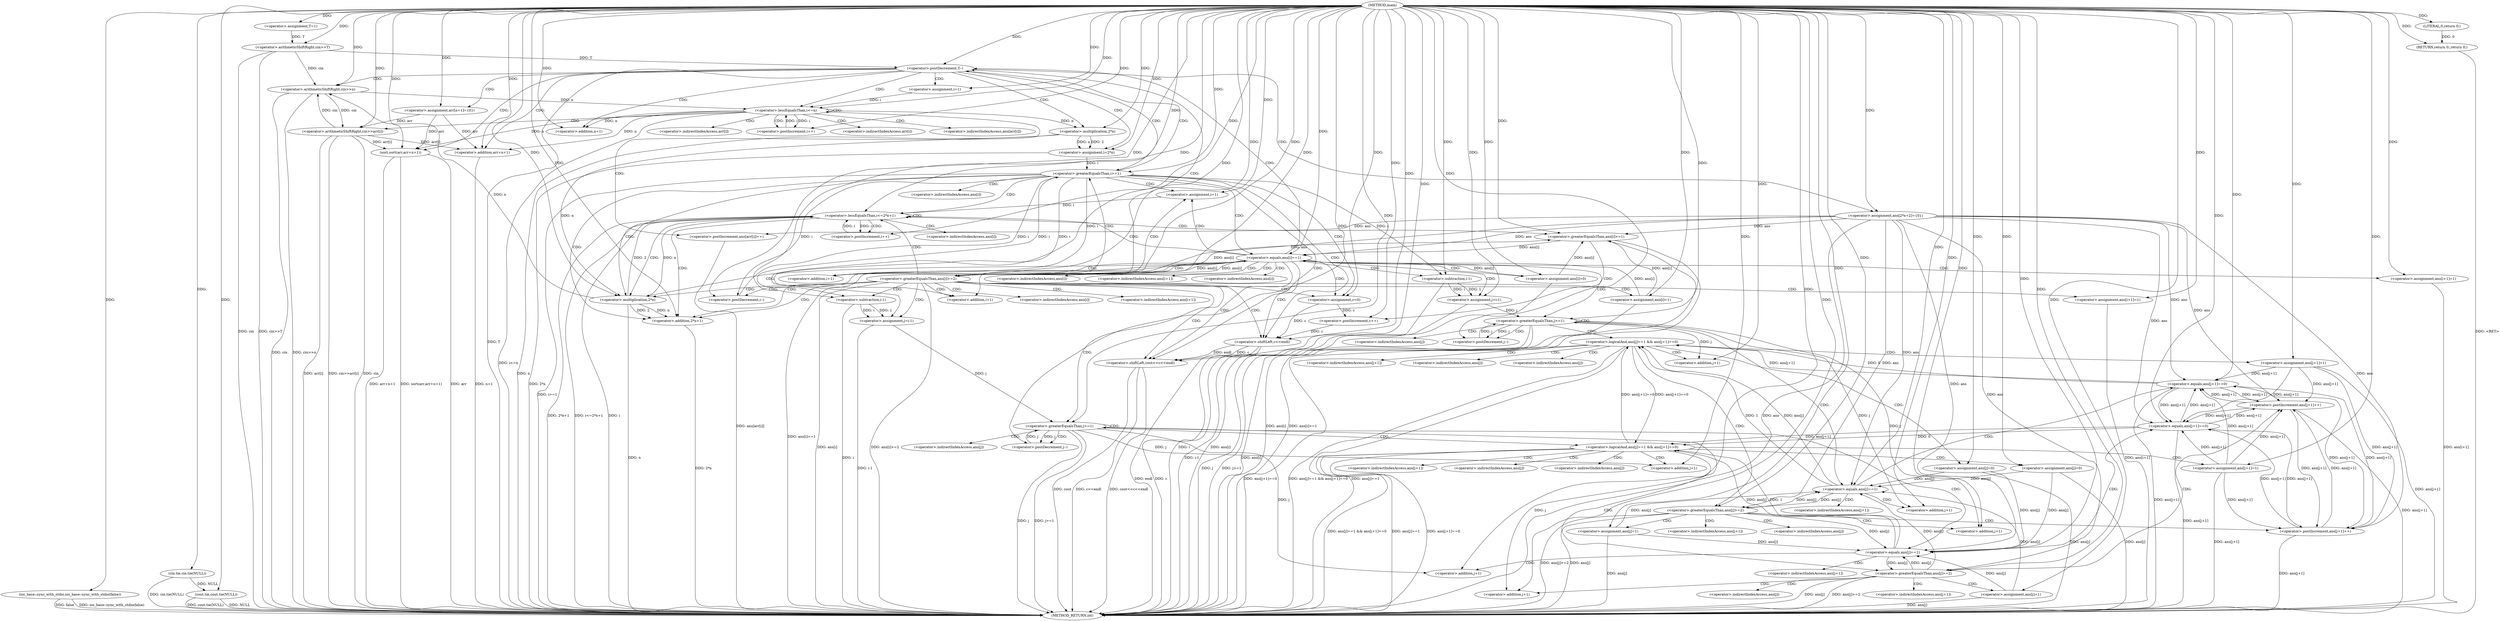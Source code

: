 digraph "main" {  
"1000104" [label = "(METHOD,main)" ]
"1000371" [label = "(METHOD_RETURN,int)" ]
"1000106" [label = "(ios_base::sync_with_stdio,ios_base::sync_with_stdio(false))" ]
"1000108" [label = "(cin.tie,cin.tie(NULL))" ]
"1000110" [label = "(cout.tie,cout.tie(NULL))" ]
"1000117" [label = "(<operator>.assignment,T=1)" ]
"1000120" [label = "(<operator>.arithmeticShiftRight,cin>>T)" ]
"1000369" [label = "(RETURN,return 0;,return 0;)" ]
"1000124" [label = "(<operator>.postDecrement,T--)" ]
"1000370" [label = "(LITERAL,0,return 0;)" ]
"1000127" [label = "(<operator>.arithmeticShiftRight,cin>>n)" ]
"1000131" [label = "(<operator>.assignment,ans[2*n+2]={0})" ]
"1000134" [label = "(<operator>.assignment,arr[n+1]={0})" ]
"1000158" [label = "(sort,sort(arr,arr+n+1))" ]
"1000338" [label = "(<operator>.assignment,c=0)" ]
"1000364" [label = "(<operator>.shiftLeft,cout<<c<<endl)" ]
"1000138" [label = "(<operator>.assignment,i=1)" ]
"1000141" [label = "(<operator>.lessEqualsThan,i<=n)" ]
"1000144" [label = "(<operator>.postIncrement,i++)" ]
"1000167" [label = "(<operator>.assignment,i=2*n)" ]
"1000172" [label = "(<operator>.greaterEqualsThan,i>=1)" ]
"1000175" [label = "(<operator>.postDecrement,i--)" ]
"1000343" [label = "(<operator>.assignment,i=1)" ]
"1000346" [label = "(<operator>.lessEqualsThan,i<=2*n+1)" ]
"1000353" [label = "(<operator>.postIncrement,i++)" ]
"1000147" [label = "(<operator>.arithmeticShiftRight,cin>>arr[i])" ]
"1000152" [label = "(<operator>.postIncrement,ans[arr[i]]++)" ]
"1000160" [label = "(<operator>.addition,arr+n+1)" ]
"1000366" [label = "(<operator>.shiftLeft,c<<endl)" ]
"1000162" [label = "(<operator>.addition,n+1)" ]
"1000169" [label = "(<operator>.multiplication,2*n)" ]
"1000179" [label = "(<operator>.equals,ans[i]==1)" ]
"1000348" [label = "(<operator>.addition,2*n+1)" ]
"1000357" [label = "(<operator>.greaterEqualsThan,ans[i]>=1)" ]
"1000362" [label = "(<operator>.postIncrement,c++)" ]
"1000185" [label = "(<operator>.assignment,ans[i]=0)" ]
"1000190" [label = "(<operator>.assignment,ans[i+1]=1)" ]
"1000349" [label = "(<operator>.multiplication,2*n)" ]
"1000199" [label = "(<operator>.assignment,j=i-1)" ]
"1000204" [label = "(<operator>.greaterEqualsThan,j>=1)" ]
"1000207" [label = "(<operator>.postDecrement,j--)" ]
"1000259" [label = "(<operator>.greaterEqualsThan,ans[i]>=2)" ]
"1000265" [label = "(<operator>.assignment,ans[i]=1)" ]
"1000270" [label = "(<operator>.assignment,ans[i+1]=1)" ]
"1000193" [label = "(<operator>.addition,i+1)" ]
"1000201" [label = "(<operator>.subtraction,i-1)" ]
"1000211" [label = "(<operator>.logicalAnd,ans[j]==1 && ans[j+1]==0)" ]
"1000279" [label = "(<operator>.assignment,j=i-1)" ]
"1000284" [label = "(<operator>.greaterEqualsThan,j>=1)" ]
"1000287" [label = "(<operator>.postDecrement,j--)" ]
"1000225" [label = "(<operator>.assignment,ans[j+1]=1)" ]
"1000232" [label = "(<operator>.assignment,ans[j]=0)" ]
"1000212" [label = "(<operator>.equals,ans[j]==1)" ]
"1000217" [label = "(<operator>.equals,ans[j+1]==0)" ]
"1000239" [label = "(<operator>.greaterEqualsThan,ans[j]>=2)" ]
"1000273" [label = "(<operator>.addition,i+1)" ]
"1000281" [label = "(<operator>.subtraction,i-1)" ]
"1000291" [label = "(<operator>.logicalAnd,ans[j]==1 && ans[j+1]==0)" ]
"1000245" [label = "(<operator>.postIncrement,ans[j+1]++)" ]
"1000251" [label = "(<operator>.assignment,ans[j]=1)" ]
"1000305" [label = "(<operator>.assignment,ans[j+1]=1)" ]
"1000312" [label = "(<operator>.assignment,ans[j]=0)" ]
"1000220" [label = "(<operator>.addition,j+1)" ]
"1000228" [label = "(<operator>.addition,j+1)" ]
"1000292" [label = "(<operator>.equals,ans[j]==1)" ]
"1000297" [label = "(<operator>.equals,ans[j+1]==0)" ]
"1000319" [label = "(<operator>.greaterEqualsThan,ans[j]>=2)" ]
"1000325" [label = "(<operator>.postIncrement,ans[j+1]++)" ]
"1000331" [label = "(<operator>.assignment,ans[j]=1)" ]
"1000248" [label = "(<operator>.addition,j+1)" ]
"1000300" [label = "(<operator>.addition,j+1)" ]
"1000308" [label = "(<operator>.addition,j+1)" ]
"1000328" [label = "(<operator>.addition,j+1)" ]
"1000149" [label = "(<operator>.indirectIndexAccess,arr[i])" ]
"1000153" [label = "(<operator>.indirectIndexAccess,ans[arr[i]])" ]
"1000155" [label = "(<operator>.indirectIndexAccess,arr[i])" ]
"1000180" [label = "(<operator>.indirectIndexAccess,ans[i])" ]
"1000358" [label = "(<operator>.indirectIndexAccess,ans[i])" ]
"1000186" [label = "(<operator>.indirectIndexAccess,ans[i])" ]
"1000191" [label = "(<operator>.indirectIndexAccess,ans[i+1])" ]
"1000260" [label = "(<operator>.indirectIndexAccess,ans[i])" ]
"1000266" [label = "(<operator>.indirectIndexAccess,ans[i])" ]
"1000271" [label = "(<operator>.indirectIndexAccess,ans[i+1])" ]
"1000213" [label = "(<operator>.indirectIndexAccess,ans[j])" ]
"1000218" [label = "(<operator>.indirectIndexAccess,ans[j+1])" ]
"1000226" [label = "(<operator>.indirectIndexAccess,ans[j+1])" ]
"1000233" [label = "(<operator>.indirectIndexAccess,ans[j])" ]
"1000240" [label = "(<operator>.indirectIndexAccess,ans[j])" ]
"1000246" [label = "(<operator>.indirectIndexAccess,ans[j+1])" ]
"1000252" [label = "(<operator>.indirectIndexAccess,ans[j])" ]
"1000293" [label = "(<operator>.indirectIndexAccess,ans[j])" ]
"1000298" [label = "(<operator>.indirectIndexAccess,ans[j+1])" ]
"1000306" [label = "(<operator>.indirectIndexAccess,ans[j+1])" ]
"1000313" [label = "(<operator>.indirectIndexAccess,ans[j])" ]
"1000320" [label = "(<operator>.indirectIndexAccess,ans[j])" ]
"1000326" [label = "(<operator>.indirectIndexAccess,ans[j+1])" ]
"1000332" [label = "(<operator>.indirectIndexAccess,ans[j])" ]
  "1000106" -> "1000371"  [ label = "DDG: ios_base::sync_with_stdio(false)"] 
  "1000108" -> "1000371"  [ label = "DDG: cin.tie(NULL)"] 
  "1000110" -> "1000371"  [ label = "DDG: NULL"] 
  "1000110" -> "1000371"  [ label = "DDG: cout.tie(NULL)"] 
  "1000120" -> "1000371"  [ label = "DDG: cin"] 
  "1000120" -> "1000371"  [ label = "DDG: cin>>T"] 
  "1000124" -> "1000371"  [ label = "DDG: T"] 
  "1000127" -> "1000371"  [ label = "DDG: cin"] 
  "1000127" -> "1000371"  [ label = "DDG: cin>>n"] 
  "1000131" -> "1000371"  [ label = "DDG: ans"] 
  "1000141" -> "1000371"  [ label = "DDG: i<=n"] 
  "1000158" -> "1000371"  [ label = "DDG: arr"] 
  "1000160" -> "1000371"  [ label = "DDG: n+1"] 
  "1000158" -> "1000371"  [ label = "DDG: arr+n+1"] 
  "1000158" -> "1000371"  [ label = "DDG: sort(arr,arr+n+1)"] 
  "1000169" -> "1000371"  [ label = "DDG: n"] 
  "1000167" -> "1000371"  [ label = "DDG: 2*n"] 
  "1000172" -> "1000371"  [ label = "DDG: i>=1"] 
  "1000179" -> "1000371"  [ label = "DDG: ans[i]==1"] 
  "1000259" -> "1000371"  [ label = "DDG: ans[i]"] 
  "1000259" -> "1000371"  [ label = "DDG: ans[i]>=2"] 
  "1000265" -> "1000371"  [ label = "DDG: ans[i]"] 
  "1000270" -> "1000371"  [ label = "DDG: ans[i+1]"] 
  "1000281" -> "1000371"  [ label = "DDG: i"] 
  "1000279" -> "1000371"  [ label = "DDG: i-1"] 
  "1000284" -> "1000371"  [ label = "DDG: j"] 
  "1000284" -> "1000371"  [ label = "DDG: j>=1"] 
  "1000291" -> "1000371"  [ label = "DDG: ans[j]==1"] 
  "1000297" -> "1000371"  [ label = "DDG: ans[j+1]"] 
  "1000291" -> "1000371"  [ label = "DDG: ans[j+1]==0"] 
  "1000291" -> "1000371"  [ label = "DDG: ans[j]==1 && ans[j+1]==0"] 
  "1000319" -> "1000371"  [ label = "DDG: ans[j]"] 
  "1000319" -> "1000371"  [ label = "DDG: ans[j]>=2"] 
  "1000325" -> "1000371"  [ label = "DDG: ans[j+1]"] 
  "1000331" -> "1000371"  [ label = "DDG: ans[j]"] 
  "1000305" -> "1000371"  [ label = "DDG: ans[j+1]"] 
  "1000312" -> "1000371"  [ label = "DDG: ans[j]"] 
  "1000185" -> "1000371"  [ label = "DDG: ans[i]"] 
  "1000190" -> "1000371"  [ label = "DDG: ans[i+1]"] 
  "1000201" -> "1000371"  [ label = "DDG: i"] 
  "1000199" -> "1000371"  [ label = "DDG: i-1"] 
  "1000204" -> "1000371"  [ label = "DDG: j"] 
  "1000204" -> "1000371"  [ label = "DDG: j>=1"] 
  "1000346" -> "1000371"  [ label = "DDG: i"] 
  "1000349" -> "1000371"  [ label = "DDG: n"] 
  "1000348" -> "1000371"  [ label = "DDG: 2*n"] 
  "1000346" -> "1000371"  [ label = "DDG: 2*n+1"] 
  "1000346" -> "1000371"  [ label = "DDG: i<=2*n+1"] 
  "1000366" -> "1000371"  [ label = "DDG: c"] 
  "1000364" -> "1000371"  [ label = "DDG: c<<endl"] 
  "1000364" -> "1000371"  [ label = "DDG: cout<<c<<endl"] 
  "1000357" -> "1000371"  [ label = "DDG: ans[i]"] 
  "1000357" -> "1000371"  [ label = "DDG: ans[i]>=1"] 
  "1000211" -> "1000371"  [ label = "DDG: ans[j]==1"] 
  "1000217" -> "1000371"  [ label = "DDG: ans[j+1]"] 
  "1000211" -> "1000371"  [ label = "DDG: ans[j+1]==0"] 
  "1000211" -> "1000371"  [ label = "DDG: ans[j]==1 && ans[j+1]==0"] 
  "1000239" -> "1000371"  [ label = "DDG: ans[j]"] 
  "1000239" -> "1000371"  [ label = "DDG: ans[j]>=2"] 
  "1000245" -> "1000371"  [ label = "DDG: ans[j+1]"] 
  "1000251" -> "1000371"  [ label = "DDG: ans[j]"] 
  "1000225" -> "1000371"  [ label = "DDG: ans[j+1]"] 
  "1000232" -> "1000371"  [ label = "DDG: ans[j]"] 
  "1000147" -> "1000371"  [ label = "DDG: cin"] 
  "1000147" -> "1000371"  [ label = "DDG: arr[i]"] 
  "1000147" -> "1000371"  [ label = "DDG: cin>>arr[i]"] 
  "1000152" -> "1000371"  [ label = "DDG: ans[arr[i]]"] 
  "1000369" -> "1000371"  [ label = "DDG: <RET>"] 
  "1000366" -> "1000371"  [ label = "DDG: endl"] 
  "1000106" -> "1000371"  [ label = "DDG: false"] 
  "1000364" -> "1000371"  [ label = "DDG: cout"] 
  "1000104" -> "1000117"  [ label = "DDG: "] 
  "1000370" -> "1000369"  [ label = "DDG: 0"] 
  "1000104" -> "1000369"  [ label = "DDG: "] 
  "1000104" -> "1000106"  [ label = "DDG: "] 
  "1000104" -> "1000108"  [ label = "DDG: "] 
  "1000108" -> "1000110"  [ label = "DDG: NULL"] 
  "1000104" -> "1000110"  [ label = "DDG: "] 
  "1000104" -> "1000120"  [ label = "DDG: "] 
  "1000117" -> "1000120"  [ label = "DDG: T"] 
  "1000104" -> "1000370"  [ label = "DDG: "] 
  "1000120" -> "1000124"  [ label = "DDG: T"] 
  "1000104" -> "1000124"  [ label = "DDG: "] 
  "1000104" -> "1000338"  [ label = "DDG: "] 
  "1000120" -> "1000127"  [ label = "DDG: cin"] 
  "1000147" -> "1000127"  [ label = "DDG: cin"] 
  "1000104" -> "1000127"  [ label = "DDG: "] 
  "1000349" -> "1000127"  [ label = "DDG: n"] 
  "1000104" -> "1000131"  [ label = "DDG: "] 
  "1000104" -> "1000134"  [ label = "DDG: "] 
  "1000104" -> "1000138"  [ label = "DDG: "] 
  "1000147" -> "1000158"  [ label = "DDG: arr[i]"] 
  "1000104" -> "1000158"  [ label = "DDG: "] 
  "1000134" -> "1000158"  [ label = "DDG: arr"] 
  "1000141" -> "1000158"  [ label = "DDG: n"] 
  "1000169" -> "1000167"  [ label = "DDG: 2"] 
  "1000169" -> "1000167"  [ label = "DDG: n"] 
  "1000104" -> "1000343"  [ label = "DDG: "] 
  "1000104" -> "1000364"  [ label = "DDG: "] 
  "1000366" -> "1000364"  [ label = "DDG: endl"] 
  "1000366" -> "1000364"  [ label = "DDG: c"] 
  "1000138" -> "1000141"  [ label = "DDG: i"] 
  "1000144" -> "1000141"  [ label = "DDG: i"] 
  "1000104" -> "1000141"  [ label = "DDG: "] 
  "1000127" -> "1000141"  [ label = "DDG: n"] 
  "1000141" -> "1000144"  [ label = "DDG: i"] 
  "1000104" -> "1000144"  [ label = "DDG: "] 
  "1000134" -> "1000160"  [ label = "DDG: arr"] 
  "1000147" -> "1000160"  [ label = "DDG: arr[i]"] 
  "1000104" -> "1000160"  [ label = "DDG: "] 
  "1000141" -> "1000160"  [ label = "DDG: n"] 
  "1000104" -> "1000167"  [ label = "DDG: "] 
  "1000167" -> "1000172"  [ label = "DDG: i"] 
  "1000175" -> "1000172"  [ label = "DDG: i"] 
  "1000104" -> "1000172"  [ label = "DDG: "] 
  "1000172" -> "1000175"  [ label = "DDG: i"] 
  "1000104" -> "1000175"  [ label = "DDG: "] 
  "1000343" -> "1000346"  [ label = "DDG: i"] 
  "1000353" -> "1000346"  [ label = "DDG: i"] 
  "1000104" -> "1000346"  [ label = "DDG: "] 
  "1000349" -> "1000346"  [ label = "DDG: n"] 
  "1000349" -> "1000346"  [ label = "DDG: 2"] 
  "1000346" -> "1000353"  [ label = "DDG: i"] 
  "1000104" -> "1000353"  [ label = "DDG: "] 
  "1000338" -> "1000366"  [ label = "DDG: c"] 
  "1000362" -> "1000366"  [ label = "DDG: c"] 
  "1000104" -> "1000366"  [ label = "DDG: "] 
  "1000127" -> "1000147"  [ label = "DDG: cin"] 
  "1000104" -> "1000147"  [ label = "DDG: "] 
  "1000134" -> "1000147"  [ label = "DDG: arr"] 
  "1000131" -> "1000152"  [ label = "DDG: ans"] 
  "1000141" -> "1000162"  [ label = "DDG: n"] 
  "1000104" -> "1000162"  [ label = "DDG: "] 
  "1000104" -> "1000169"  [ label = "DDG: "] 
  "1000141" -> "1000169"  [ label = "DDG: n"] 
  "1000349" -> "1000348"  [ label = "DDG: n"] 
  "1000349" -> "1000348"  [ label = "DDG: 2"] 
  "1000104" -> "1000348"  [ label = "DDG: "] 
  "1000131" -> "1000179"  [ label = "DDG: ans"] 
  "1000259" -> "1000179"  [ label = "DDG: ans[i]"] 
  "1000265" -> "1000179"  [ label = "DDG: ans[i]"] 
  "1000185" -> "1000179"  [ label = "DDG: ans[i]"] 
  "1000357" -> "1000179"  [ label = "DDG: ans[i]"] 
  "1000104" -> "1000179"  [ label = "DDG: "] 
  "1000104" -> "1000185"  [ label = "DDG: "] 
  "1000104" -> "1000190"  [ label = "DDG: "] 
  "1000104" -> "1000349"  [ label = "DDG: "] 
  "1000169" -> "1000349"  [ label = "DDG: n"] 
  "1000131" -> "1000357"  [ label = "DDG: ans"] 
  "1000259" -> "1000357"  [ label = "DDG: ans[i]"] 
  "1000265" -> "1000357"  [ label = "DDG: ans[i]"] 
  "1000185" -> "1000357"  [ label = "DDG: ans[i]"] 
  "1000104" -> "1000357"  [ label = "DDG: "] 
  "1000338" -> "1000362"  [ label = "DDG: c"] 
  "1000104" -> "1000362"  [ label = "DDG: "] 
  "1000201" -> "1000199"  [ label = "DDG: i"] 
  "1000201" -> "1000199"  [ label = "DDG: 1"] 
  "1000104" -> "1000199"  [ label = "DDG: "] 
  "1000199" -> "1000204"  [ label = "DDG: j"] 
  "1000207" -> "1000204"  [ label = "DDG: j"] 
  "1000104" -> "1000204"  [ label = "DDG: "] 
  "1000204" -> "1000207"  [ label = "DDG: j"] 
  "1000104" -> "1000207"  [ label = "DDG: "] 
  "1000131" -> "1000259"  [ label = "DDG: ans"] 
  "1000179" -> "1000259"  [ label = "DDG: ans[i]"] 
  "1000104" -> "1000259"  [ label = "DDG: "] 
  "1000104" -> "1000265"  [ label = "DDG: "] 
  "1000104" -> "1000270"  [ label = "DDG: "] 
  "1000172" -> "1000193"  [ label = "DDG: i"] 
  "1000104" -> "1000193"  [ label = "DDG: "] 
  "1000104" -> "1000201"  [ label = "DDG: "] 
  "1000172" -> "1000201"  [ label = "DDG: i"] 
  "1000281" -> "1000279"  [ label = "DDG: 1"] 
  "1000281" -> "1000279"  [ label = "DDG: i"] 
  "1000212" -> "1000211"  [ label = "DDG: 1"] 
  "1000212" -> "1000211"  [ label = "DDG: ans[j]"] 
  "1000217" -> "1000211"  [ label = "DDG: ans[j+1]"] 
  "1000217" -> "1000211"  [ label = "DDG: 0"] 
  "1000291" -> "1000211"  [ label = "DDG: ans[j+1]==0"] 
  "1000104" -> "1000225"  [ label = "DDG: "] 
  "1000104" -> "1000232"  [ label = "DDG: "] 
  "1000104" -> "1000279"  [ label = "DDG: "] 
  "1000279" -> "1000284"  [ label = "DDG: j"] 
  "1000287" -> "1000284"  [ label = "DDG: j"] 
  "1000104" -> "1000284"  [ label = "DDG: "] 
  "1000284" -> "1000287"  [ label = "DDG: j"] 
  "1000104" -> "1000287"  [ label = "DDG: "] 
  "1000131" -> "1000212"  [ label = "DDG: ans"] 
  "1000319" -> "1000212"  [ label = "DDG: ans[j]"] 
  "1000331" -> "1000212"  [ label = "DDG: ans[j]"] 
  "1000312" -> "1000212"  [ label = "DDG: ans[j]"] 
  "1000239" -> "1000212"  [ label = "DDG: ans[j]"] 
  "1000251" -> "1000212"  [ label = "DDG: ans[j]"] 
  "1000232" -> "1000212"  [ label = "DDG: ans[j]"] 
  "1000104" -> "1000212"  [ label = "DDG: "] 
  "1000131" -> "1000217"  [ label = "DDG: ans"] 
  "1000297" -> "1000217"  [ label = "DDG: ans[j+1]"] 
  "1000325" -> "1000217"  [ label = "DDG: ans[j+1]"] 
  "1000305" -> "1000217"  [ label = "DDG: ans[j+1]"] 
  "1000245" -> "1000217"  [ label = "DDG: ans[j+1]"] 
  "1000225" -> "1000217"  [ label = "DDG: ans[j+1]"] 
  "1000104" -> "1000217"  [ label = "DDG: "] 
  "1000172" -> "1000273"  [ label = "DDG: i"] 
  "1000104" -> "1000273"  [ label = "DDG: "] 
  "1000104" -> "1000281"  [ label = "DDG: "] 
  "1000172" -> "1000281"  [ label = "DDG: i"] 
  "1000131" -> "1000239"  [ label = "DDG: ans"] 
  "1000212" -> "1000239"  [ label = "DDG: ans[j]"] 
  "1000104" -> "1000239"  [ label = "DDG: "] 
  "1000104" -> "1000251"  [ label = "DDG: "] 
  "1000292" -> "1000291"  [ label = "DDG: 1"] 
  "1000292" -> "1000291"  [ label = "DDG: ans[j]"] 
  "1000297" -> "1000291"  [ label = "DDG: 0"] 
  "1000297" -> "1000291"  [ label = "DDG: ans[j+1]"] 
  "1000211" -> "1000291"  [ label = "DDG: ans[j+1]==0"] 
  "1000104" -> "1000305"  [ label = "DDG: "] 
  "1000104" -> "1000312"  [ label = "DDG: "] 
  "1000204" -> "1000220"  [ label = "DDG: j"] 
  "1000104" -> "1000220"  [ label = "DDG: "] 
  "1000204" -> "1000228"  [ label = "DDG: j"] 
  "1000104" -> "1000228"  [ label = "DDG: "] 
  "1000131" -> "1000245"  [ label = "DDG: ans"] 
  "1000297" -> "1000245"  [ label = "DDG: ans[j+1]"] 
  "1000325" -> "1000245"  [ label = "DDG: ans[j+1]"] 
  "1000305" -> "1000245"  [ label = "DDG: ans[j+1]"] 
  "1000217" -> "1000245"  [ label = "DDG: ans[j+1]"] 
  "1000225" -> "1000245"  [ label = "DDG: ans[j+1]"] 
  "1000131" -> "1000292"  [ label = "DDG: ans"] 
  "1000319" -> "1000292"  [ label = "DDG: ans[j]"] 
  "1000331" -> "1000292"  [ label = "DDG: ans[j]"] 
  "1000312" -> "1000292"  [ label = "DDG: ans[j]"] 
  "1000239" -> "1000292"  [ label = "DDG: ans[j]"] 
  "1000251" -> "1000292"  [ label = "DDG: ans[j]"] 
  "1000232" -> "1000292"  [ label = "DDG: ans[j]"] 
  "1000104" -> "1000292"  [ label = "DDG: "] 
  "1000131" -> "1000297"  [ label = "DDG: ans"] 
  "1000325" -> "1000297"  [ label = "DDG: ans[j+1]"] 
  "1000305" -> "1000297"  [ label = "DDG: ans[j+1]"] 
  "1000217" -> "1000297"  [ label = "DDG: ans[j+1]"] 
  "1000245" -> "1000297"  [ label = "DDG: ans[j+1]"] 
  "1000225" -> "1000297"  [ label = "DDG: ans[j+1]"] 
  "1000104" -> "1000297"  [ label = "DDG: "] 
  "1000131" -> "1000319"  [ label = "DDG: ans"] 
  "1000292" -> "1000319"  [ label = "DDG: ans[j]"] 
  "1000104" -> "1000319"  [ label = "DDG: "] 
  "1000104" -> "1000331"  [ label = "DDG: "] 
  "1000204" -> "1000248"  [ label = "DDG: j"] 
  "1000104" -> "1000248"  [ label = "DDG: "] 
  "1000284" -> "1000300"  [ label = "DDG: j"] 
  "1000104" -> "1000300"  [ label = "DDG: "] 
  "1000284" -> "1000308"  [ label = "DDG: j"] 
  "1000104" -> "1000308"  [ label = "DDG: "] 
  "1000131" -> "1000325"  [ label = "DDG: ans"] 
  "1000297" -> "1000325"  [ label = "DDG: ans[j+1]"] 
  "1000305" -> "1000325"  [ label = "DDG: ans[j+1]"] 
  "1000217" -> "1000325"  [ label = "DDG: ans[j+1]"] 
  "1000245" -> "1000325"  [ label = "DDG: ans[j+1]"] 
  "1000225" -> "1000325"  [ label = "DDG: ans[j+1]"] 
  "1000284" -> "1000328"  [ label = "DDG: j"] 
  "1000104" -> "1000328"  [ label = "DDG: "] 
  "1000124" -> "1000127"  [ label = "CDG: "] 
  "1000124" -> "1000167"  [ label = "CDG: "] 
  "1000124" -> "1000160"  [ label = "CDG: "] 
  "1000124" -> "1000138"  [ label = "CDG: "] 
  "1000124" -> "1000169"  [ label = "CDG: "] 
  "1000124" -> "1000131"  [ label = "CDG: "] 
  "1000124" -> "1000158"  [ label = "CDG: "] 
  "1000124" -> "1000162"  [ label = "CDG: "] 
  "1000124" -> "1000141"  [ label = "CDG: "] 
  "1000124" -> "1000172"  [ label = "CDG: "] 
  "1000124" -> "1000134"  [ label = "CDG: "] 
  "1000141" -> "1000144"  [ label = "CDG: "] 
  "1000141" -> "1000152"  [ label = "CDG: "] 
  "1000141" -> "1000147"  [ label = "CDG: "] 
  "1000141" -> "1000141"  [ label = "CDG: "] 
  "1000141" -> "1000149"  [ label = "CDG: "] 
  "1000141" -> "1000153"  [ label = "CDG: "] 
  "1000141" -> "1000155"  [ label = "CDG: "] 
  "1000172" -> "1000180"  [ label = "CDG: "] 
  "1000172" -> "1000349"  [ label = "CDG: "] 
  "1000172" -> "1000348"  [ label = "CDG: "] 
  "1000172" -> "1000364"  [ label = "CDG: "] 
  "1000172" -> "1000346"  [ label = "CDG: "] 
  "1000172" -> "1000124"  [ label = "CDG: "] 
  "1000172" -> "1000338"  [ label = "CDG: "] 
  "1000172" -> "1000179"  [ label = "CDG: "] 
  "1000172" -> "1000366"  [ label = "CDG: "] 
  "1000172" -> "1000343"  [ label = "CDG: "] 
  "1000346" -> "1000353"  [ label = "CDG: "] 
  "1000346" -> "1000349"  [ label = "CDG: "] 
  "1000346" -> "1000357"  [ label = "CDG: "] 
  "1000346" -> "1000348"  [ label = "CDG: "] 
  "1000346" -> "1000346"  [ label = "CDG: "] 
  "1000346" -> "1000358"  [ label = "CDG: "] 
  "1000179" -> "1000199"  [ label = "CDG: "] 
  "1000179" -> "1000260"  [ label = "CDG: "] 
  "1000179" -> "1000190"  [ label = "CDG: "] 
  "1000179" -> "1000201"  [ label = "CDG: "] 
  "1000179" -> "1000193"  [ label = "CDG: "] 
  "1000179" -> "1000191"  [ label = "CDG: "] 
  "1000179" -> "1000259"  [ label = "CDG: "] 
  "1000179" -> "1000204"  [ label = "CDG: "] 
  "1000179" -> "1000185"  [ label = "CDG: "] 
  "1000179" -> "1000186"  [ label = "CDG: "] 
  "1000179" -> "1000349"  [ label = "CDG: "] 
  "1000179" -> "1000348"  [ label = "CDG: "] 
  "1000179" -> "1000364"  [ label = "CDG: "] 
  "1000179" -> "1000346"  [ label = "CDG: "] 
  "1000179" -> "1000124"  [ label = "CDG: "] 
  "1000179" -> "1000338"  [ label = "CDG: "] 
  "1000179" -> "1000366"  [ label = "CDG: "] 
  "1000179" -> "1000343"  [ label = "CDG: "] 
  "1000357" -> "1000362"  [ label = "CDG: "] 
  "1000204" -> "1000212"  [ label = "CDG: "] 
  "1000204" -> "1000211"  [ label = "CDG: "] 
  "1000204" -> "1000204"  [ label = "CDG: "] 
  "1000204" -> "1000213"  [ label = "CDG: "] 
  "1000204" -> "1000207"  [ label = "CDG: "] 
  "1000259" -> "1000281"  [ label = "CDG: "] 
  "1000259" -> "1000271"  [ label = "CDG: "] 
  "1000259" -> "1000284"  [ label = "CDG: "] 
  "1000259" -> "1000175"  [ label = "CDG: "] 
  "1000259" -> "1000273"  [ label = "CDG: "] 
  "1000259" -> "1000270"  [ label = "CDG: "] 
  "1000259" -> "1000279"  [ label = "CDG: "] 
  "1000259" -> "1000265"  [ label = "CDG: "] 
  "1000259" -> "1000266"  [ label = "CDG: "] 
  "1000259" -> "1000172"  [ label = "CDG: "] 
  "1000259" -> "1000349"  [ label = "CDG: "] 
  "1000259" -> "1000348"  [ label = "CDG: "] 
  "1000259" -> "1000364"  [ label = "CDG: "] 
  "1000259" -> "1000346"  [ label = "CDG: "] 
  "1000259" -> "1000124"  [ label = "CDG: "] 
  "1000259" -> "1000338"  [ label = "CDG: "] 
  "1000259" -> "1000366"  [ label = "CDG: "] 
  "1000259" -> "1000343"  [ label = "CDG: "] 
  "1000211" -> "1000233"  [ label = "CDG: "] 
  "1000211" -> "1000240"  [ label = "CDG: "] 
  "1000211" -> "1000226"  [ label = "CDG: "] 
  "1000211" -> "1000225"  [ label = "CDG: "] 
  "1000211" -> "1000232"  [ label = "CDG: "] 
  "1000211" -> "1000239"  [ label = "CDG: "] 
  "1000211" -> "1000228"  [ label = "CDG: "] 
  "1000284" -> "1000292"  [ label = "CDG: "] 
  "1000284" -> "1000287"  [ label = "CDG: "] 
  "1000284" -> "1000293"  [ label = "CDG: "] 
  "1000284" -> "1000291"  [ label = "CDG: "] 
  "1000284" -> "1000284"  [ label = "CDG: "] 
  "1000212" -> "1000220"  [ label = "CDG: "] 
  "1000212" -> "1000217"  [ label = "CDG: "] 
  "1000212" -> "1000218"  [ label = "CDG: "] 
  "1000239" -> "1000248"  [ label = "CDG: "] 
  "1000239" -> "1000251"  [ label = "CDG: "] 
  "1000239" -> "1000245"  [ label = "CDG: "] 
  "1000239" -> "1000246"  [ label = "CDG: "] 
  "1000239" -> "1000252"  [ label = "CDG: "] 
  "1000291" -> "1000308"  [ label = "CDG: "] 
  "1000291" -> "1000319"  [ label = "CDG: "] 
  "1000291" -> "1000305"  [ label = "CDG: "] 
  "1000291" -> "1000312"  [ label = "CDG: "] 
  "1000291" -> "1000313"  [ label = "CDG: "] 
  "1000291" -> "1000320"  [ label = "CDG: "] 
  "1000291" -> "1000306"  [ label = "CDG: "] 
  "1000292" -> "1000298"  [ label = "CDG: "] 
  "1000292" -> "1000300"  [ label = "CDG: "] 
  "1000292" -> "1000297"  [ label = "CDG: "] 
  "1000319" -> "1000332"  [ label = "CDG: "] 
  "1000319" -> "1000326"  [ label = "CDG: "] 
  "1000319" -> "1000331"  [ label = "CDG: "] 
  "1000319" -> "1000325"  [ label = "CDG: "] 
  "1000319" -> "1000328"  [ label = "CDG: "] 
}
